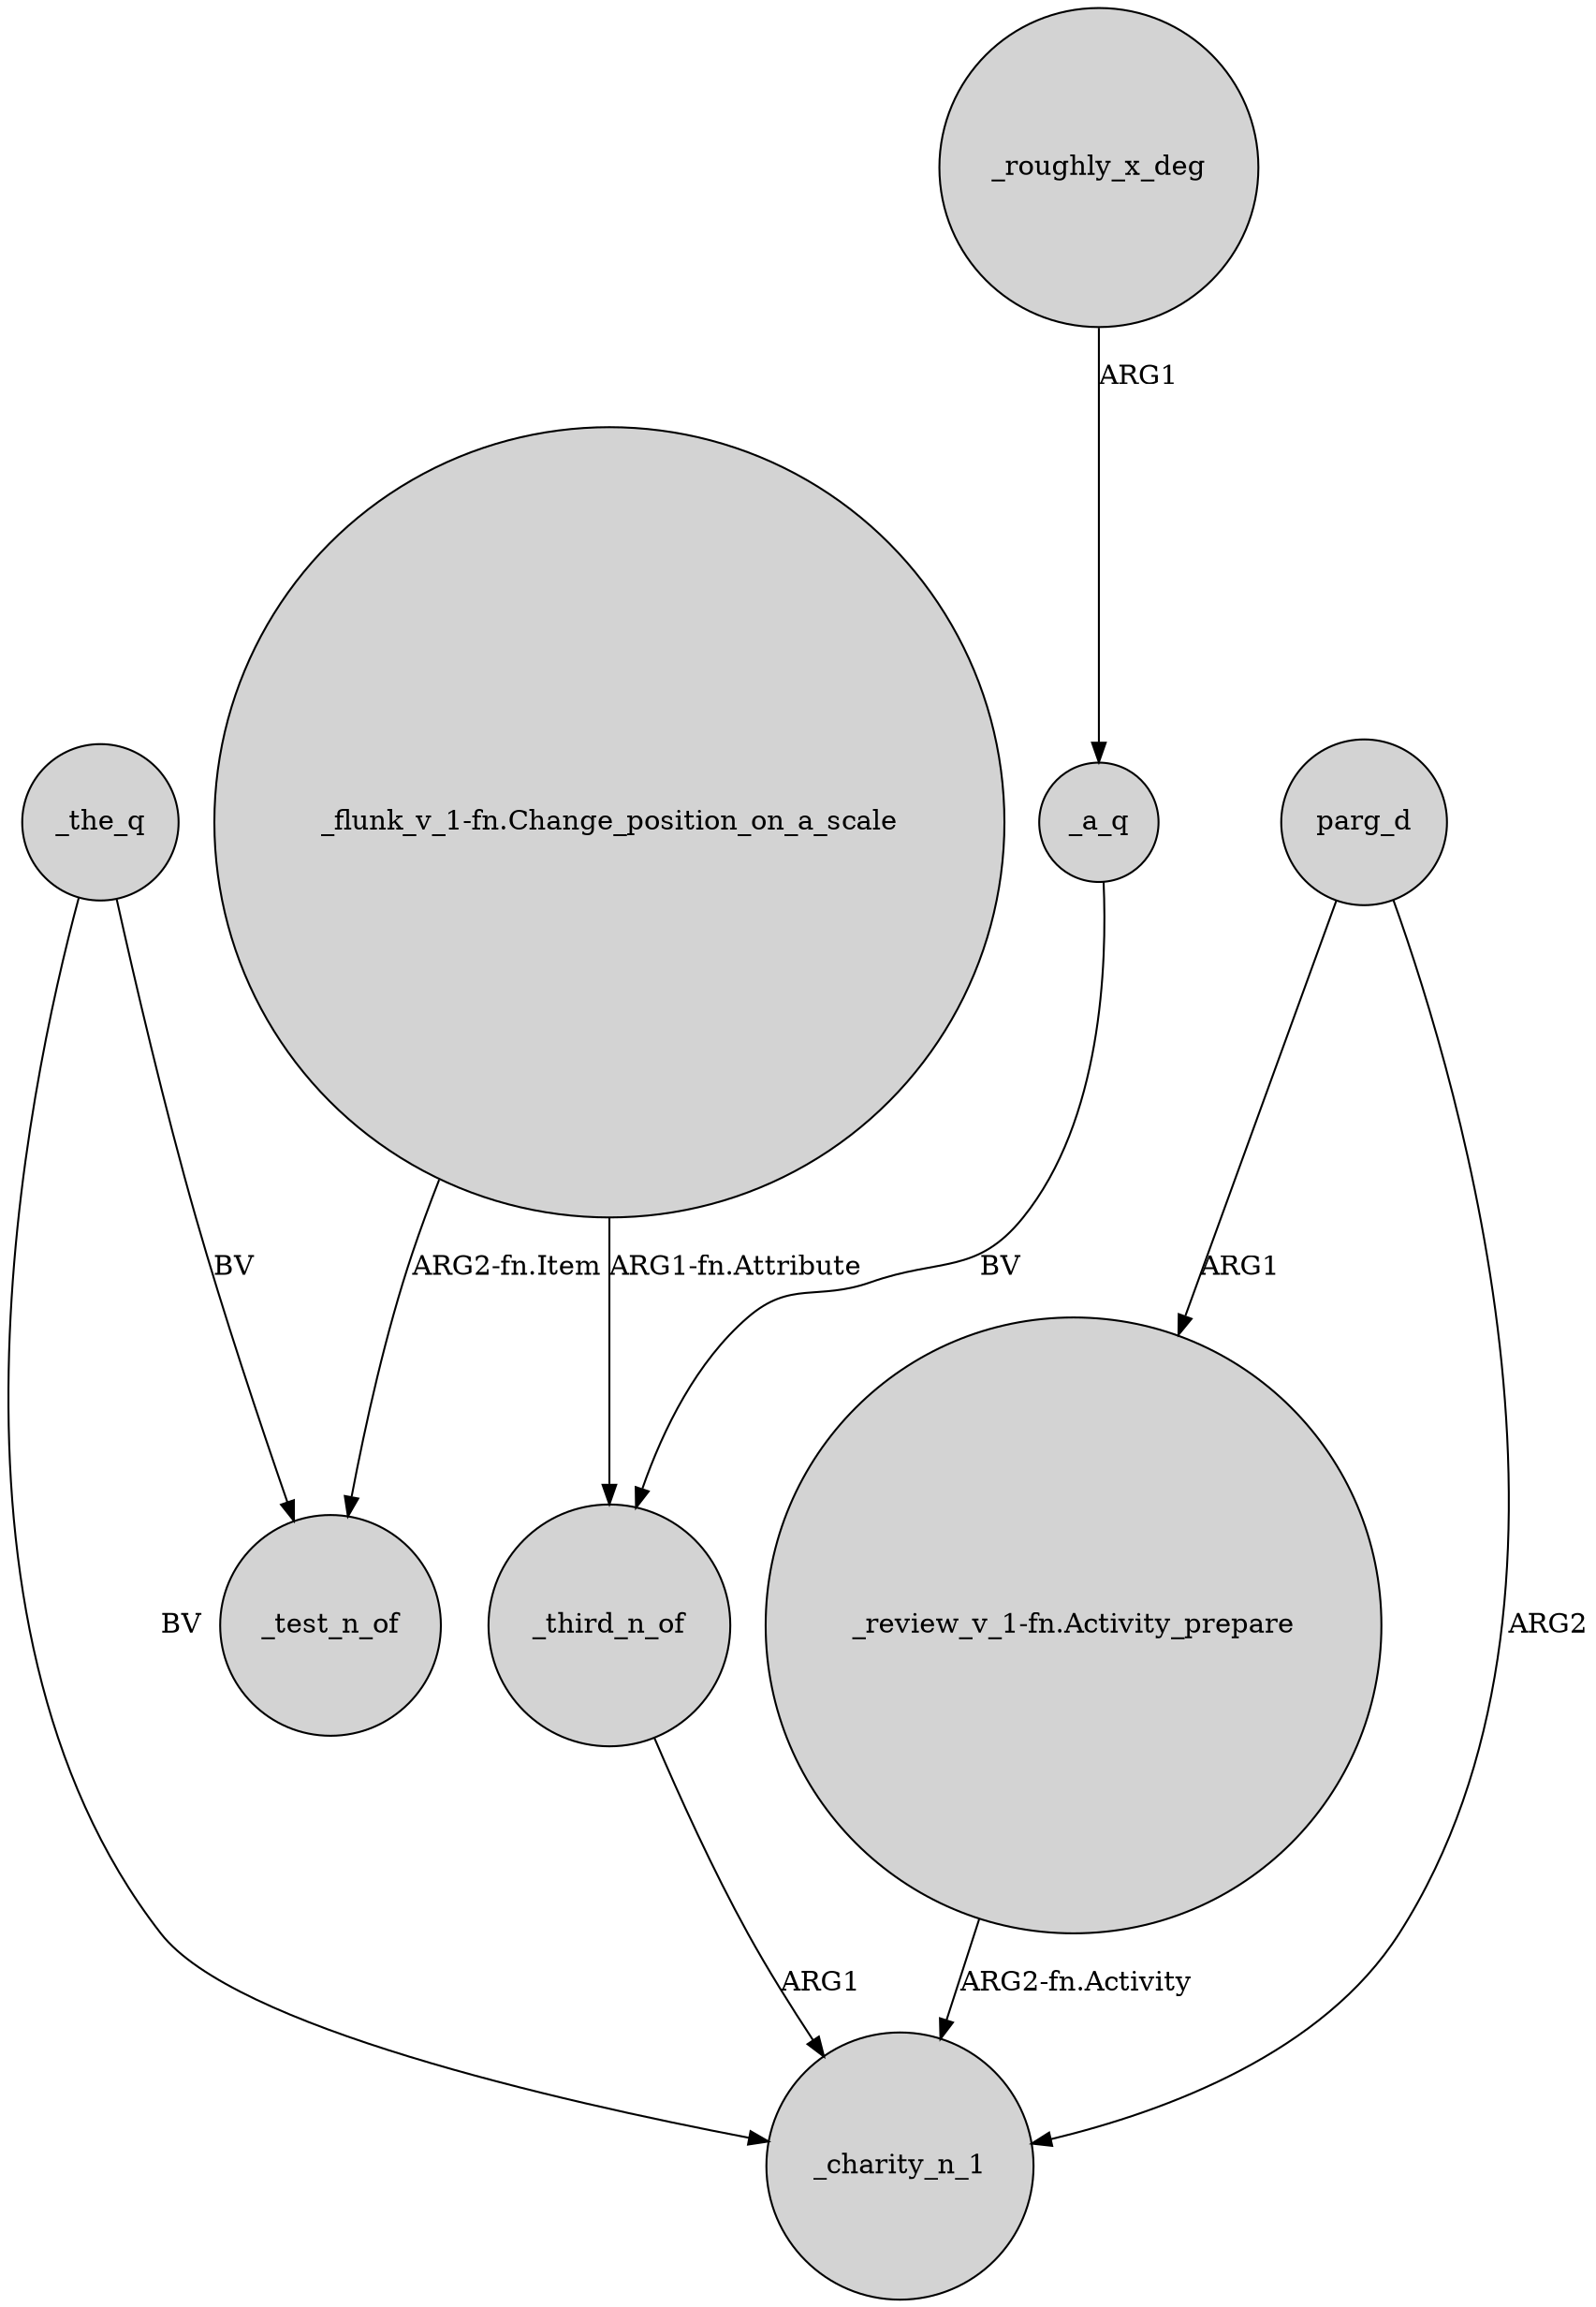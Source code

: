digraph {
	node [shape=circle style=filled]
	"_flunk_v_1-fn.Change_position_on_a_scale" -> _test_n_of [label="ARG2-fn.Item"]
	_the_q -> _charity_n_1 [label=BV]
	parg_d -> _charity_n_1 [label=ARG2]
	_a_q -> _third_n_of [label=BV]
	_the_q -> _test_n_of [label=BV]
	_third_n_of -> _charity_n_1 [label=ARG1]
	parg_d -> "_review_v_1-fn.Activity_prepare" [label=ARG1]
	_roughly_x_deg -> _a_q [label=ARG1]
	"_review_v_1-fn.Activity_prepare" -> _charity_n_1 [label="ARG2-fn.Activity"]
	"_flunk_v_1-fn.Change_position_on_a_scale" -> _third_n_of [label="ARG1-fn.Attribute"]
}
